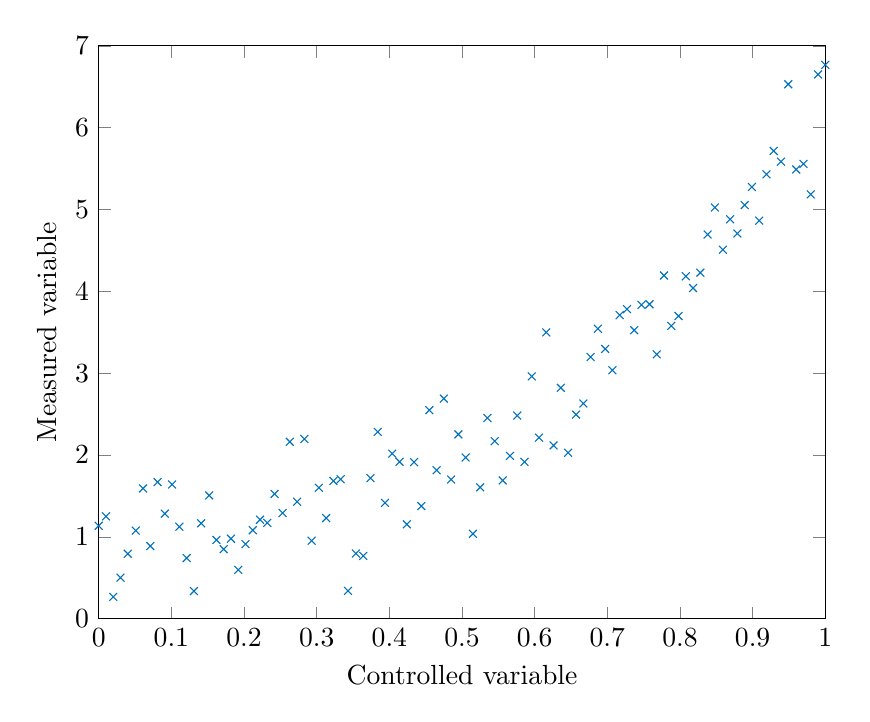 % This file was created by matlab2tikz.
%
%The latest updates can be retrieved from
%  http://www.mathworks.com/matlabcentral/fileexchange/22022-matlab2tikz-matlab2tikz
%where you can also make suggestions and rate matlab2tikz.
%
\definecolor{mycolor1}{rgb}{0.0,0.447,0.741}%
%
\begin{tikzpicture}

\begin{axis}[%
width=0.761\textwidth,
height=0.6\textwidth,
at={(0\textwidth,0\textwidth)},
scale only axis,
xmin=0,
xmax=1,
xlabel={Controlled variable},
ymin=0,
ymax=7,
ylabel={Measured variable},
axis background/.style={fill=white}
]
\addplot [color=mycolor1,mark size=2.0pt,only marks,mark=x,mark options={solid},forget plot]
  table[row sep=crcr]{%
0	1.135\\
0.01	1.251\\
0.02	0.266\\
0.03	0.501\\
0.04	0.793\\
0.051	1.076\\
0.061	1.591\\
0.071	0.887\\
0.081	1.669\\
0.091	1.283\\
0.101	1.64\\
0.111	1.124\\
0.121	0.74\\
0.131	0.337\\
0.141	1.165\\
0.152	1.506\\
0.162	0.962\\
0.172	0.849\\
0.182	0.977\\
0.192	0.596\\
0.202	0.911\\
0.212	1.081\\
0.222	1.209\\
0.232	1.17\\
0.242	1.524\\
0.253	1.291\\
0.263	2.161\\
0.273	1.429\\
0.283	2.196\\
0.293	0.953\\
0.303	1.599\\
0.313	1.229\\
0.323	1.683\\
0.333	1.704\\
0.343	0.34\\
0.354	0.796\\
0.364	0.767\\
0.374	1.718\\
0.384	2.282\\
0.394	1.415\\
0.404	2.017\\
0.414	1.917\\
0.424	1.153\\
0.434	1.913\\
0.444	1.376\\
0.455	2.548\\
0.465	1.814\\
0.475	2.689\\
0.485	1.701\\
0.495	2.252\\
0.505	1.97\\
0.515	1.037\\
0.525	1.605\\
0.535	2.452\\
0.545	2.169\\
0.556	1.689\\
0.566	1.989\\
0.576	2.482\\
0.586	1.917\\
0.596	2.96\\
0.606	2.212\\
0.616	3.498\\
0.626	2.117\\
0.636	2.821\\
0.646	2.027\\
0.657	2.494\\
0.667	2.629\\
0.677	3.198\\
0.687	3.542\\
0.697	3.296\\
0.707	3.036\\
0.717	3.709\\
0.727	3.782\\
0.737	3.525\\
0.747	3.835\\
0.758	3.842\\
0.768	3.23\\
0.778	4.193\\
0.788	3.577\\
0.798	3.698\\
0.808	4.184\\
0.818	4.04\\
0.828	4.228\\
0.838	4.694\\
0.848	5.024\\
0.859	4.508\\
0.869	4.88\\
0.879	4.707\\
0.889	5.054\\
0.899	5.275\\
0.909	4.864\\
0.919	5.429\\
0.929	5.715\\
0.939	5.584\\
0.949	6.53\\
0.96	5.489\\
0.97	5.557\\
0.98	5.184\\
0.99	6.65\\
1	6.767\\
};
\end{axis}
\end{tikzpicture}%